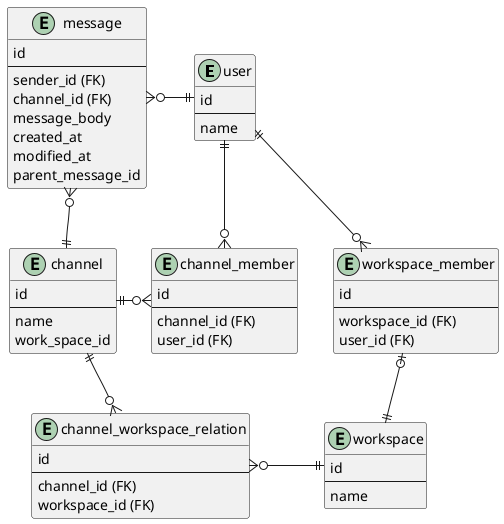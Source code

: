 @@startuml

entity user {
    id
    --
    name
}


entity channel {
    id
    --
    name
    work_space_id
}

entity workspace {
    id
    --
    name
}

entity message {
    id
    --
    sender_id (FK)
    channel_id (FK)
    message_body
    created_at
    modified_at
    parent_message_id
}

entity channel_member {
    id
    --
    channel_id (FK)
    user_id (FK)
}

entity channel_workspace_relation {
    id
    --
    channel_id (FK)
    workspace_id (FK)
}

entity workspace_member {
    id
    --
    workspace_id (FK)
    user_id (FK)
}

user ||-l-o{ message
user ||--o{ channel_member
user ||-r-o{ workspace_member
channel ||-r-o{ channel_member
channel ||-u-o{ message
channel ||--o{ channel_workspace_relation
workspace ||-l-o{ channel_workspace_relation
workspace ||-u-o| workspace_member

@@enduml